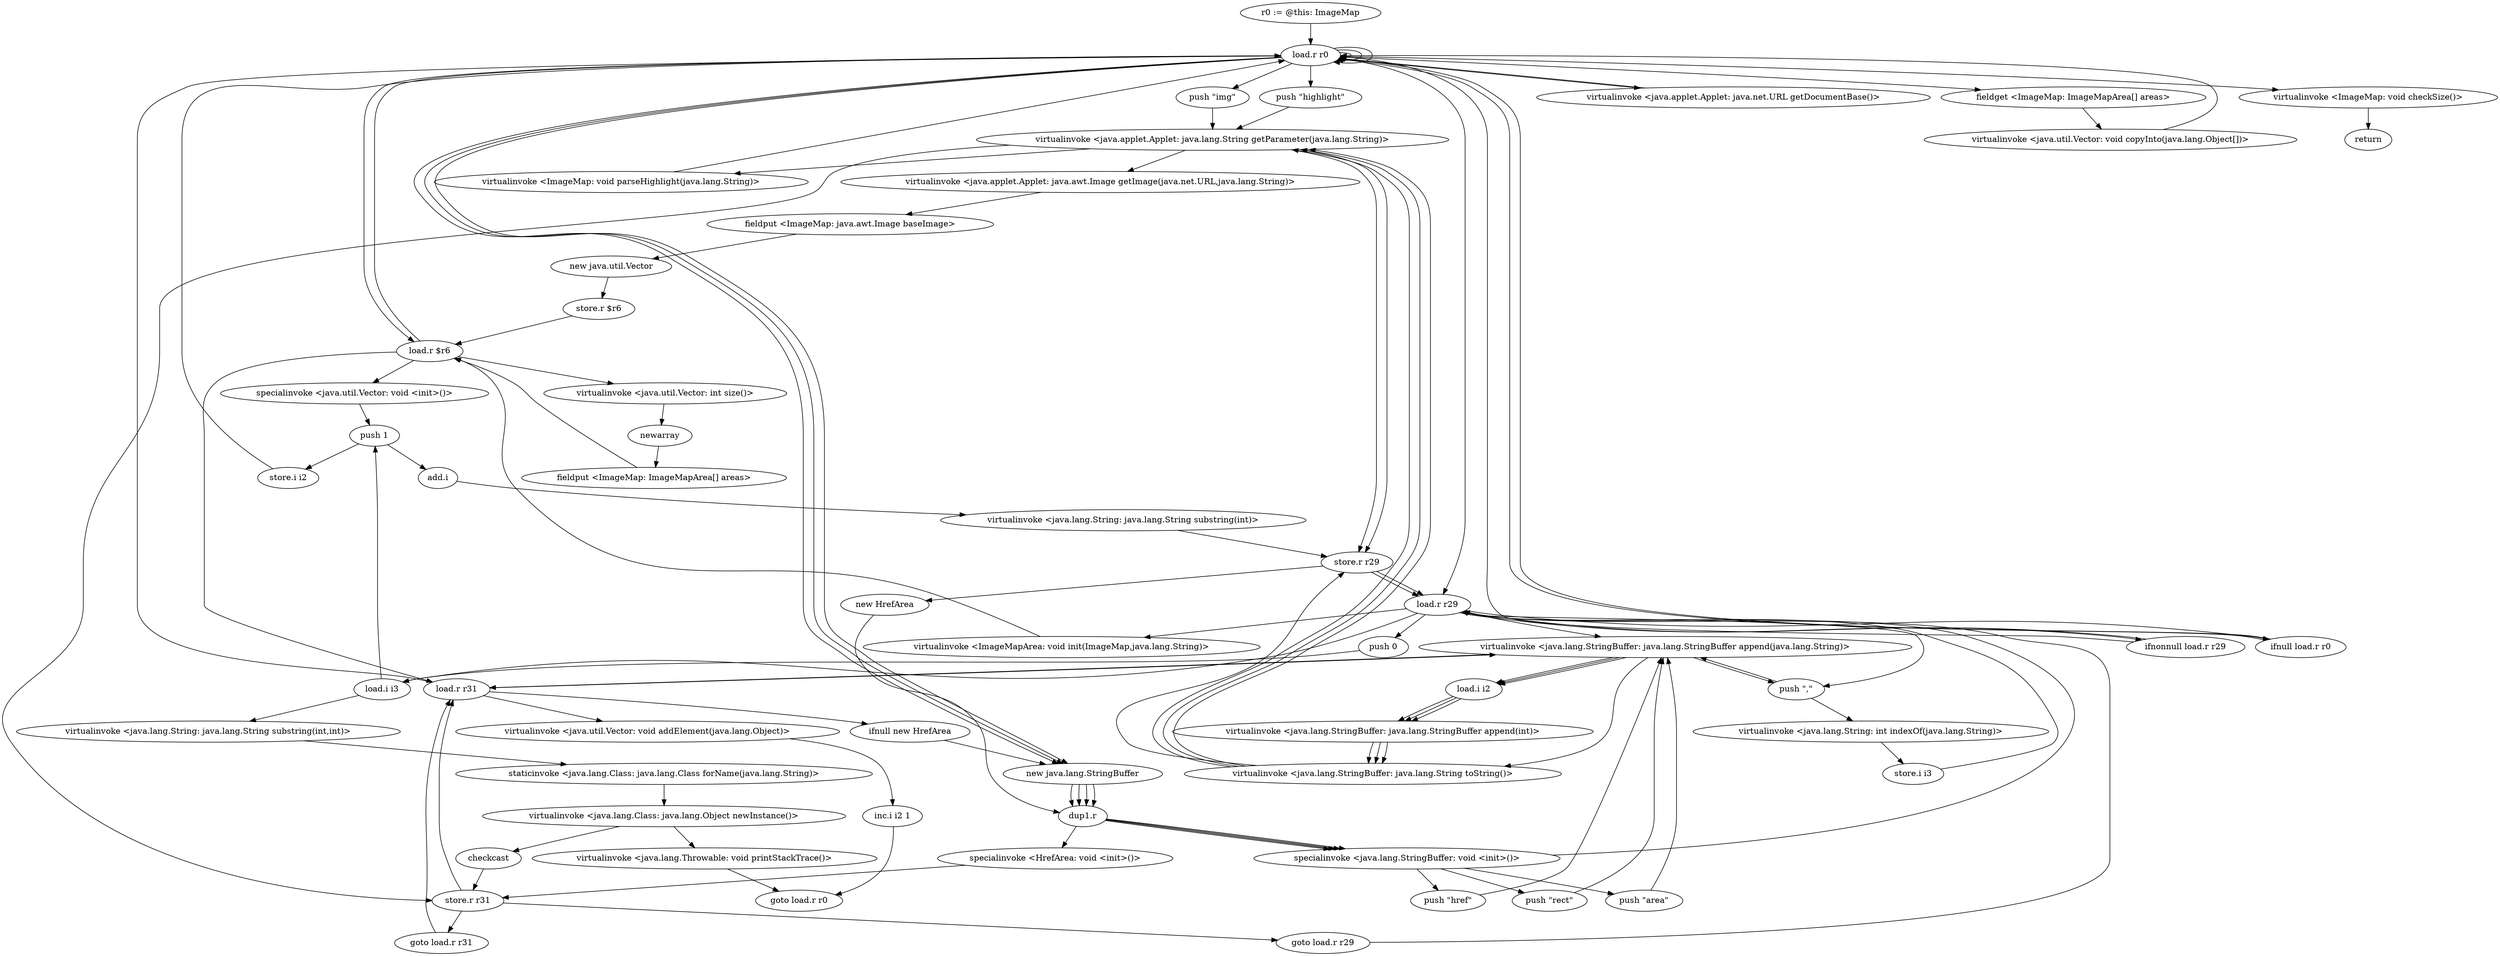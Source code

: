 digraph "" {
    "r0 := @this: ImageMap"
    "load.r r0"
    "r0 := @this: ImageMap"->"load.r r0";
    "load.r r0"->"load.r r0";
    "push \"highlight\""
    "load.r r0"->"push \"highlight\"";
    "virtualinvoke <java.applet.Applet: java.lang.String getParameter(java.lang.String)>"
    "push \"highlight\""->"virtualinvoke <java.applet.Applet: java.lang.String getParameter(java.lang.String)>";
    "virtualinvoke <ImageMap: void parseHighlight(java.lang.String)>"
    "virtualinvoke <java.applet.Applet: java.lang.String getParameter(java.lang.String)>"->"virtualinvoke <ImageMap: void parseHighlight(java.lang.String)>";
    "virtualinvoke <ImageMap: void parseHighlight(java.lang.String)>"->"load.r r0";
    "load.r r0"->"load.r r0";
    "load.r r0"->"load.r r0";
    "virtualinvoke <java.applet.Applet: java.net.URL getDocumentBase()>"
    "load.r r0"->"virtualinvoke <java.applet.Applet: java.net.URL getDocumentBase()>";
    "virtualinvoke <java.applet.Applet: java.net.URL getDocumentBase()>"->"load.r r0";
    "push \"img\""
    "load.r r0"->"push \"img\"";
    "push \"img\""->"virtualinvoke <java.applet.Applet: java.lang.String getParameter(java.lang.String)>";
    "virtualinvoke <java.applet.Applet: java.awt.Image getImage(java.net.URL,java.lang.String)>"
    "virtualinvoke <java.applet.Applet: java.lang.String getParameter(java.lang.String)>"->"virtualinvoke <java.applet.Applet: java.awt.Image getImage(java.net.URL,java.lang.String)>";
    "fieldput <ImageMap: java.awt.Image baseImage>"
    "virtualinvoke <java.applet.Applet: java.awt.Image getImage(java.net.URL,java.lang.String)>"->"fieldput <ImageMap: java.awt.Image baseImage>";
    "new java.util.Vector"
    "fieldput <ImageMap: java.awt.Image baseImage>"->"new java.util.Vector";
    "store.r $r6"
    "new java.util.Vector"->"store.r $r6";
    "load.r $r6"
    "store.r $r6"->"load.r $r6";
    "specialinvoke <java.util.Vector: void <init>()>"
    "load.r $r6"->"specialinvoke <java.util.Vector: void <init>()>";
    "push 1"
    "specialinvoke <java.util.Vector: void <init>()>"->"push 1";
    "store.i i2"
    "push 1"->"store.i i2";
    "store.i i2"->"load.r r0";
    "new java.lang.StringBuffer"
    "load.r r0"->"new java.lang.StringBuffer";
    "dup1.r"
    "new java.lang.StringBuffer"->"dup1.r";
    "specialinvoke <java.lang.StringBuffer: void <init>()>"
    "dup1.r"->"specialinvoke <java.lang.StringBuffer: void <init>()>";
    "push \"area\""
    "specialinvoke <java.lang.StringBuffer: void <init>()>"->"push \"area\"";
    "virtualinvoke <java.lang.StringBuffer: java.lang.StringBuffer append(java.lang.String)>"
    "push \"area\""->"virtualinvoke <java.lang.StringBuffer: java.lang.StringBuffer append(java.lang.String)>";
    "load.i i2"
    "virtualinvoke <java.lang.StringBuffer: java.lang.StringBuffer append(java.lang.String)>"->"load.i i2";
    "virtualinvoke <java.lang.StringBuffer: java.lang.StringBuffer append(int)>"
    "load.i i2"->"virtualinvoke <java.lang.StringBuffer: java.lang.StringBuffer append(int)>";
    "virtualinvoke <java.lang.StringBuffer: java.lang.String toString()>"
    "virtualinvoke <java.lang.StringBuffer: java.lang.StringBuffer append(int)>"->"virtualinvoke <java.lang.StringBuffer: java.lang.String toString()>";
    "virtualinvoke <java.lang.StringBuffer: java.lang.String toString()>"->"virtualinvoke <java.applet.Applet: java.lang.String getParameter(java.lang.String)>";
    "store.r r29"
    "virtualinvoke <java.applet.Applet: java.lang.String getParameter(java.lang.String)>"->"store.r r29";
    "load.r r29"
    "store.r r29"->"load.r r29";
    "ifnonnull load.r r29"
    "load.r r29"->"ifnonnull load.r r29";
    "ifnonnull load.r r29"->"load.r r0";
    "load.r r0"->"new java.lang.StringBuffer";
    "new java.lang.StringBuffer"->"dup1.r";
    "dup1.r"->"specialinvoke <java.lang.StringBuffer: void <init>()>";
    "push \"rect\""
    "specialinvoke <java.lang.StringBuffer: void <init>()>"->"push \"rect\"";
    "push \"rect\""->"virtualinvoke <java.lang.StringBuffer: java.lang.StringBuffer append(java.lang.String)>";
    "virtualinvoke <java.lang.StringBuffer: java.lang.StringBuffer append(java.lang.String)>"->"load.i i2";
    "load.i i2"->"virtualinvoke <java.lang.StringBuffer: java.lang.StringBuffer append(int)>";
    "virtualinvoke <java.lang.StringBuffer: java.lang.StringBuffer append(int)>"->"virtualinvoke <java.lang.StringBuffer: java.lang.String toString()>";
    "virtualinvoke <java.lang.StringBuffer: java.lang.String toString()>"->"virtualinvoke <java.applet.Applet: java.lang.String getParameter(java.lang.String)>";
    "virtualinvoke <java.applet.Applet: java.lang.String getParameter(java.lang.String)>"->"store.r r29";
    "store.r r29"->"load.r r29";
    "ifnull load.r r0"
    "load.r r29"->"ifnull load.r r0";
    "ifnull load.r r0"->"load.r r0";
    "load.r r0"->"new java.lang.StringBuffer";
    "new java.lang.StringBuffer"->"dup1.r";
    "dup1.r"->"specialinvoke <java.lang.StringBuffer: void <init>()>";
    "push \"href\""
    "specialinvoke <java.lang.StringBuffer: void <init>()>"->"push \"href\"";
    "push \"href\""->"virtualinvoke <java.lang.StringBuffer: java.lang.StringBuffer append(java.lang.String)>";
    "virtualinvoke <java.lang.StringBuffer: java.lang.StringBuffer append(java.lang.String)>"->"load.i i2";
    "load.i i2"->"virtualinvoke <java.lang.StringBuffer: java.lang.StringBuffer append(int)>";
    "virtualinvoke <java.lang.StringBuffer: java.lang.StringBuffer append(int)>"->"virtualinvoke <java.lang.StringBuffer: java.lang.String toString()>";
    "virtualinvoke <java.lang.StringBuffer: java.lang.String toString()>"->"virtualinvoke <java.applet.Applet: java.lang.String getParameter(java.lang.String)>";
    "store.r r31"
    "virtualinvoke <java.applet.Applet: java.lang.String getParameter(java.lang.String)>"->"store.r r31";
    "load.r r31"
    "store.r r31"->"load.r r31";
    "ifnull new HrefArea"
    "load.r r31"->"ifnull new HrefArea";
    "ifnull new HrefArea"->"new java.lang.StringBuffer";
    "new java.lang.StringBuffer"->"dup1.r";
    "dup1.r"->"specialinvoke <java.lang.StringBuffer: void <init>()>";
    "specialinvoke <java.lang.StringBuffer: void <init>()>"->"load.r r29";
    "load.r r29"->"virtualinvoke <java.lang.StringBuffer: java.lang.StringBuffer append(java.lang.String)>";
    "push \",\""
    "virtualinvoke <java.lang.StringBuffer: java.lang.StringBuffer append(java.lang.String)>"->"push \",\"";
    "push \",\""->"virtualinvoke <java.lang.StringBuffer: java.lang.StringBuffer append(java.lang.String)>";
    "virtualinvoke <java.lang.StringBuffer: java.lang.StringBuffer append(java.lang.String)>"->"load.r r31";
    "load.r r31"->"virtualinvoke <java.lang.StringBuffer: java.lang.StringBuffer append(java.lang.String)>";
    "virtualinvoke <java.lang.StringBuffer: java.lang.StringBuffer append(java.lang.String)>"->"virtualinvoke <java.lang.StringBuffer: java.lang.String toString()>";
    "virtualinvoke <java.lang.StringBuffer: java.lang.String toString()>"->"store.r r29";
    "new HrefArea"
    "store.r r29"->"new HrefArea";
    "new HrefArea"->"dup1.r";
    "specialinvoke <HrefArea: void <init>()>"
    "dup1.r"->"specialinvoke <HrefArea: void <init>()>";
    "specialinvoke <HrefArea: void <init>()>"->"store.r r31";
    "goto load.r r31"
    "store.r r31"->"goto load.r r31";
    "goto load.r r31"->"load.r r31";
    "load.r r31"->"load.r r0";
    "load.r r0"->"load.r r29";
    "virtualinvoke <ImageMapArea: void init(ImageMap,java.lang.String)>"
    "load.r r29"->"virtualinvoke <ImageMapArea: void init(ImageMap,java.lang.String)>";
    "virtualinvoke <ImageMapArea: void init(ImageMap,java.lang.String)>"->"load.r $r6";
    "load.r $r6"->"load.r r31";
    "virtualinvoke <java.util.Vector: void addElement(java.lang.Object)>"
    "load.r r31"->"virtualinvoke <java.util.Vector: void addElement(java.lang.Object)>";
    "inc.i i2 1"
    "virtualinvoke <java.util.Vector: void addElement(java.lang.Object)>"->"inc.i i2 1";
    "goto load.r r0"
    "inc.i i2 1"->"goto load.r r0";
    "ifnull load.r r0"->"load.r r0";
    "load.r r0"->"load.r $r6";
    "virtualinvoke <java.util.Vector: int size()>"
    "load.r $r6"->"virtualinvoke <java.util.Vector: int size()>";
    "newarray"
    "virtualinvoke <java.util.Vector: int size()>"->"newarray";
    "fieldput <ImageMap: ImageMapArea[] areas>"
    "newarray"->"fieldput <ImageMap: ImageMapArea[] areas>";
    "fieldput <ImageMap: ImageMapArea[] areas>"->"load.r $r6";
    "load.r $r6"->"load.r r0";
    "fieldget <ImageMap: ImageMapArea[] areas>"
    "load.r r0"->"fieldget <ImageMap: ImageMapArea[] areas>";
    "virtualinvoke <java.util.Vector: void copyInto(java.lang.Object[])>"
    "fieldget <ImageMap: ImageMapArea[] areas>"->"virtualinvoke <java.util.Vector: void copyInto(java.lang.Object[])>";
    "virtualinvoke <java.util.Vector: void copyInto(java.lang.Object[])>"->"load.r r0";
    "virtualinvoke <ImageMap: void checkSize()>"
    "load.r r0"->"virtualinvoke <ImageMap: void checkSize()>";
    "return"
    "virtualinvoke <ImageMap: void checkSize()>"->"return";
    "ifnonnull load.r r29"->"load.r r29";
    "load.r r29"->"push \",\"";
    "virtualinvoke <java.lang.String: int indexOf(java.lang.String)>"
    "push \",\""->"virtualinvoke <java.lang.String: int indexOf(java.lang.String)>";
    "store.i i3"
    "virtualinvoke <java.lang.String: int indexOf(java.lang.String)>"->"store.i i3";
    "store.i i3"->"load.r r29";
    "push 0"
    "load.r r29"->"push 0";
    "load.i i3"
    "push 0"->"load.i i3";
    "virtualinvoke <java.lang.String: java.lang.String substring(int,int)>"
    "load.i i3"->"virtualinvoke <java.lang.String: java.lang.String substring(int,int)>";
    "staticinvoke <java.lang.Class: java.lang.Class forName(java.lang.String)>"
    "virtualinvoke <java.lang.String: java.lang.String substring(int,int)>"->"staticinvoke <java.lang.Class: java.lang.Class forName(java.lang.String)>";
    "virtualinvoke <java.lang.Class: java.lang.Object newInstance()>"
    "staticinvoke <java.lang.Class: java.lang.Class forName(java.lang.String)>"->"virtualinvoke <java.lang.Class: java.lang.Object newInstance()>";
    "checkcast"
    "virtualinvoke <java.lang.Class: java.lang.Object newInstance()>"->"checkcast";
    "checkcast"->"store.r r31";
    "goto load.r r29"
    "store.r r31"->"goto load.r r29";
    "goto load.r r29"->"load.r r29";
    "load.r r29"->"load.i i3";
    "load.i i3"->"push 1";
    "add.i"
    "push 1"->"add.i";
    "virtualinvoke <java.lang.String: java.lang.String substring(int)>"
    "add.i"->"virtualinvoke <java.lang.String: java.lang.String substring(int)>";
    "virtualinvoke <java.lang.String: java.lang.String substring(int)>"->"store.r r29";
    "virtualinvoke <java.lang.Throwable: void printStackTrace()>"
    "virtualinvoke <java.lang.Class: java.lang.Object newInstance()>"->"virtualinvoke <java.lang.Throwable: void printStackTrace()>";
    "virtualinvoke <java.lang.Throwable: void printStackTrace()>"->"goto load.r r0";
}
